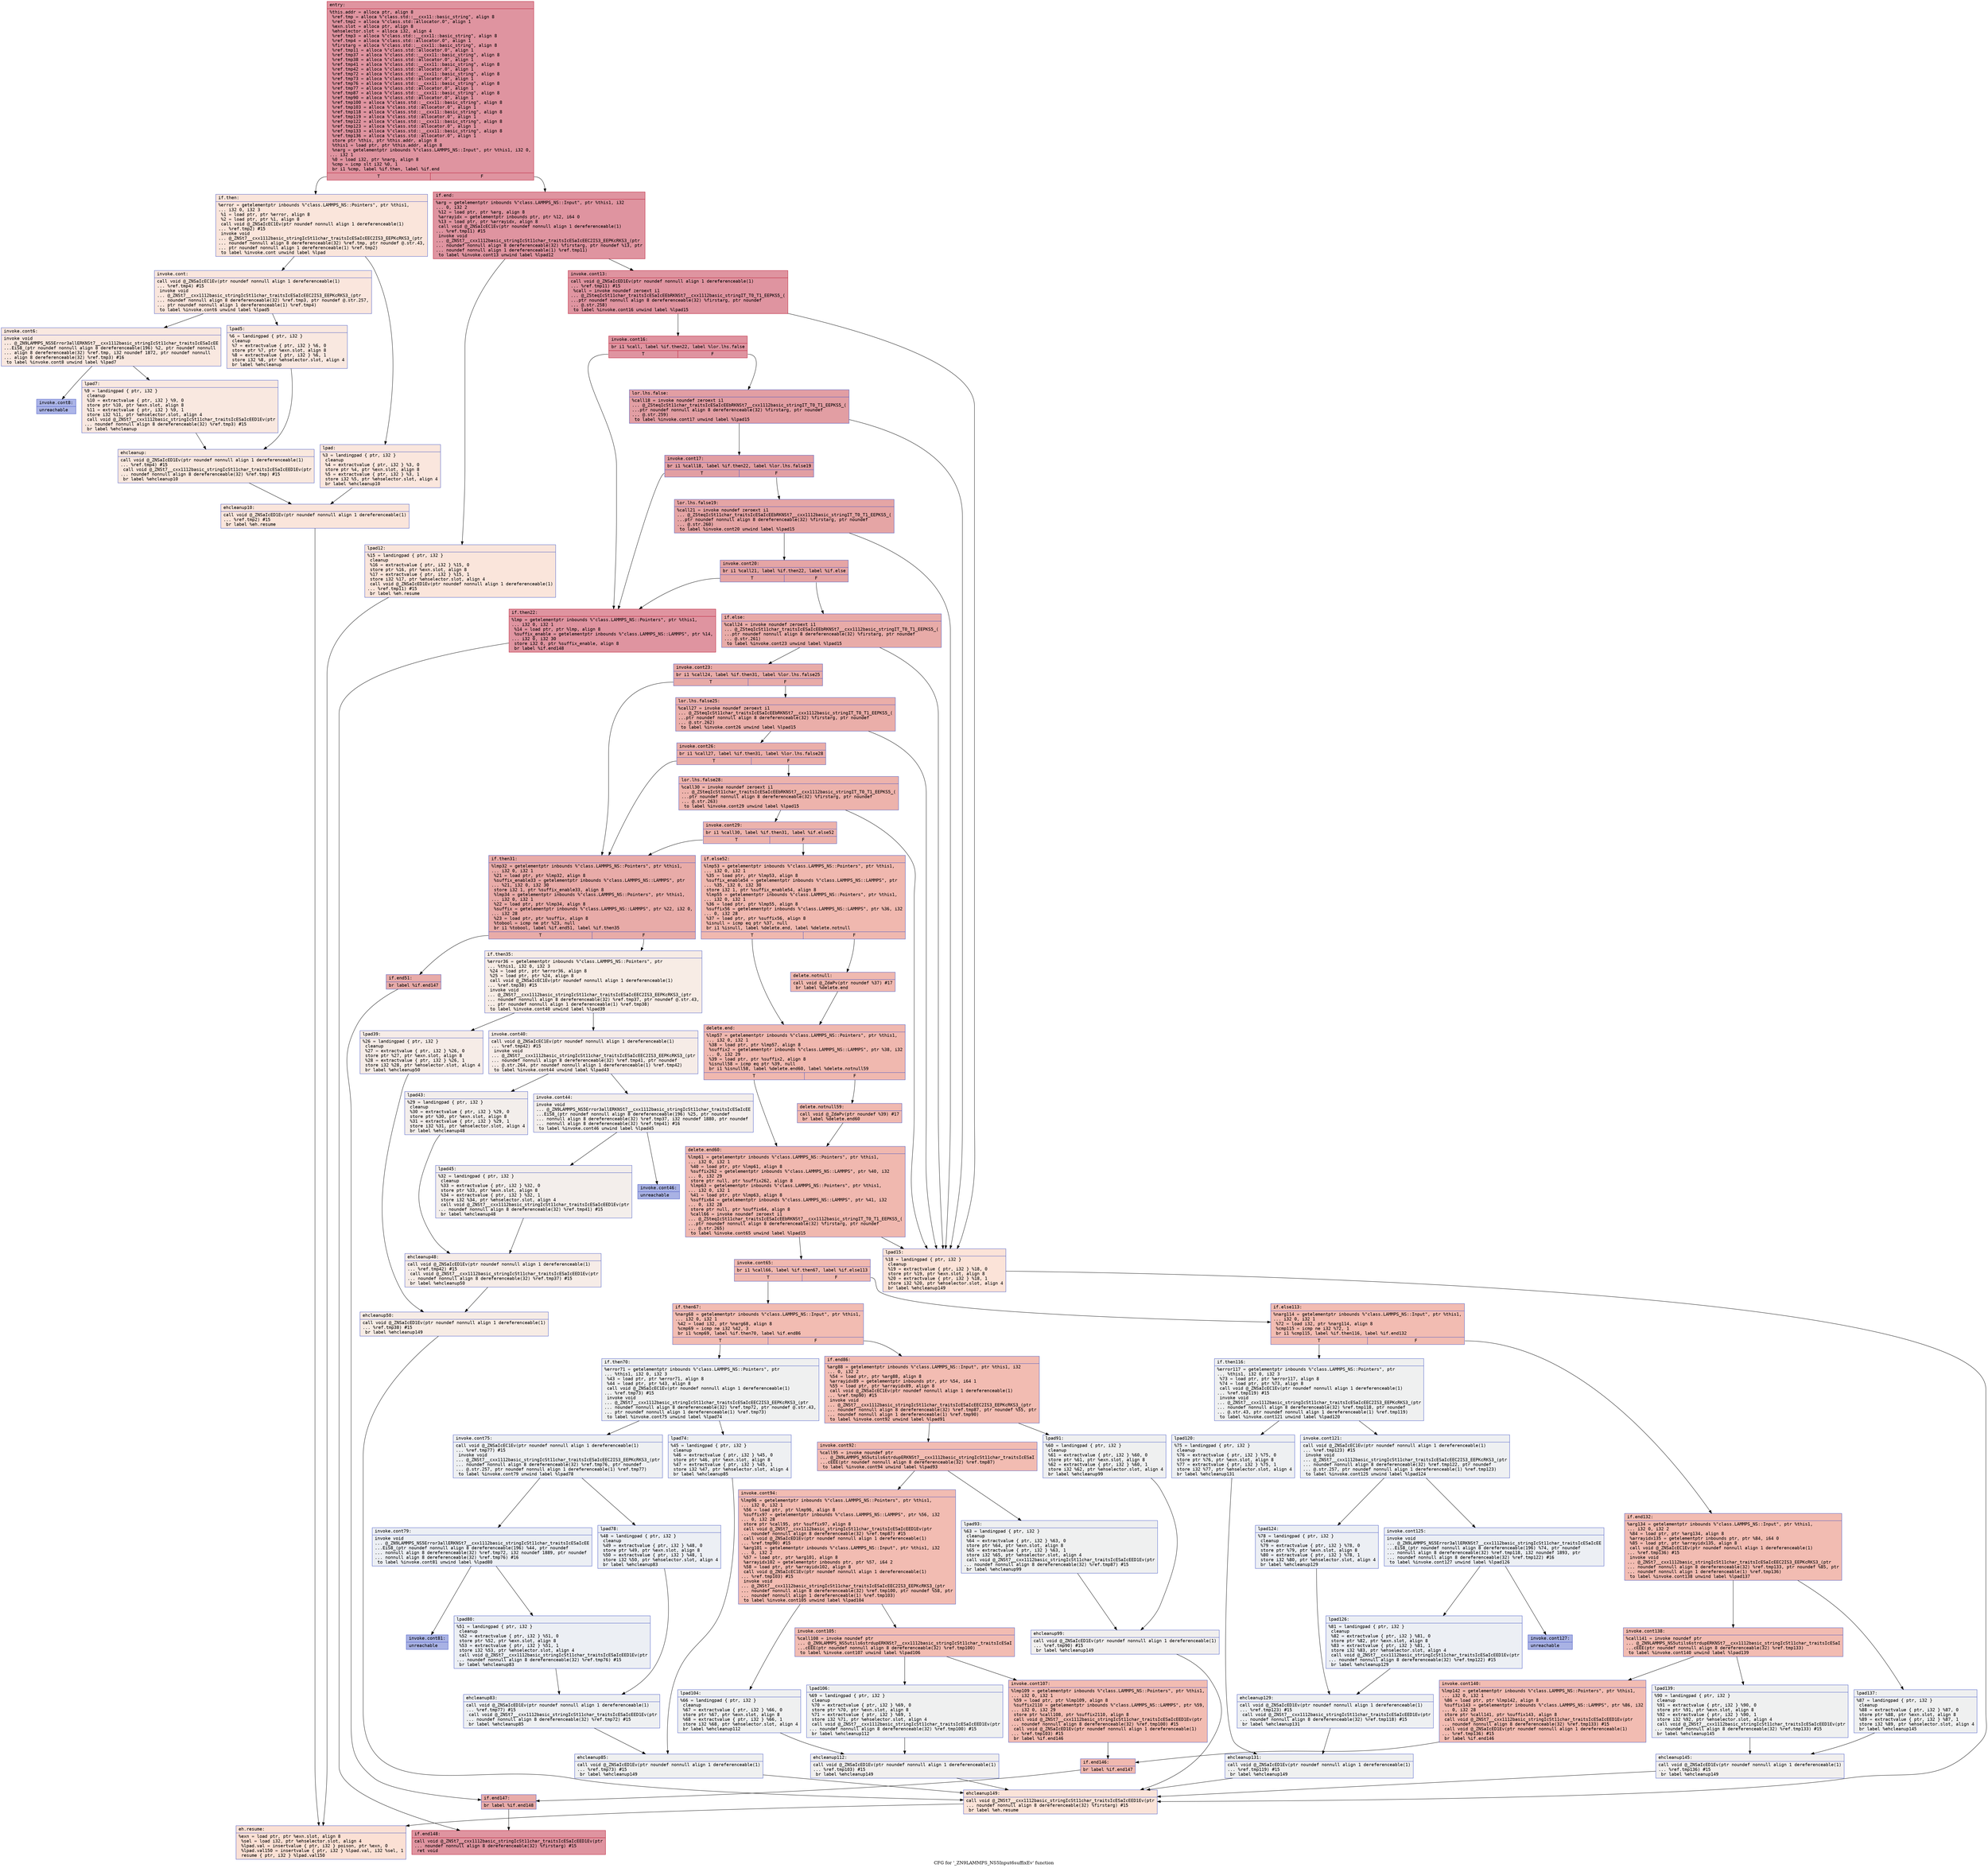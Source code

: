 digraph "CFG for '_ZN9LAMMPS_NS5Input6suffixEv' function" {
	label="CFG for '_ZN9LAMMPS_NS5Input6suffixEv' function";

	Node0x56287375d4f0 [shape=record,color="#b70d28ff", style=filled, fillcolor="#b70d2870" fontname="Courier",label="{entry:\l|  %this.addr = alloca ptr, align 8\l  %ref.tmp = alloca %\"class.std::__cxx11::basic_string\", align 8\l  %ref.tmp2 = alloca %\"class.std::allocator.0\", align 1\l  %exn.slot = alloca ptr, align 8\l  %ehselector.slot = alloca i32, align 4\l  %ref.tmp3 = alloca %\"class.std::__cxx11::basic_string\", align 8\l  %ref.tmp4 = alloca %\"class.std::allocator.0\", align 1\l  %firstarg = alloca %\"class.std::__cxx11::basic_string\", align 8\l  %ref.tmp11 = alloca %\"class.std::allocator.0\", align 1\l  %ref.tmp37 = alloca %\"class.std::__cxx11::basic_string\", align 8\l  %ref.tmp38 = alloca %\"class.std::allocator.0\", align 1\l  %ref.tmp41 = alloca %\"class.std::__cxx11::basic_string\", align 8\l  %ref.tmp42 = alloca %\"class.std::allocator.0\", align 1\l  %ref.tmp72 = alloca %\"class.std::__cxx11::basic_string\", align 8\l  %ref.tmp73 = alloca %\"class.std::allocator.0\", align 1\l  %ref.tmp76 = alloca %\"class.std::__cxx11::basic_string\", align 8\l  %ref.tmp77 = alloca %\"class.std::allocator.0\", align 1\l  %ref.tmp87 = alloca %\"class.std::__cxx11::basic_string\", align 8\l  %ref.tmp90 = alloca %\"class.std::allocator.0\", align 1\l  %ref.tmp100 = alloca %\"class.std::__cxx11::basic_string\", align 8\l  %ref.tmp103 = alloca %\"class.std::allocator.0\", align 1\l  %ref.tmp118 = alloca %\"class.std::__cxx11::basic_string\", align 8\l  %ref.tmp119 = alloca %\"class.std::allocator.0\", align 1\l  %ref.tmp122 = alloca %\"class.std::__cxx11::basic_string\", align 8\l  %ref.tmp123 = alloca %\"class.std::allocator.0\", align 1\l  %ref.tmp133 = alloca %\"class.std::__cxx11::basic_string\", align 8\l  %ref.tmp136 = alloca %\"class.std::allocator.0\", align 1\l  store ptr %this, ptr %this.addr, align 8\l  %this1 = load ptr, ptr %this.addr, align 8\l  %narg = getelementptr inbounds %\"class.LAMMPS_NS::Input\", ptr %this1, i32 0,\l... i32 1\l  %0 = load i32, ptr %narg, align 8\l  %cmp = icmp slt i32 %0, 1\l  br i1 %cmp, label %if.then, label %if.end\l|{<s0>T|<s1>F}}"];
	Node0x56287375d4f0:s0 -> Node0x562873761310[tooltip="entry -> if.then\nProbability 0.00%" ];
	Node0x56287375d4f0:s1 -> Node0x562873761380[tooltip="entry -> if.end\nProbability 100.00%" ];
	Node0x562873761310 [shape=record,color="#3d50c3ff", style=filled, fillcolor="#f4c5ad70" fontname="Courier",label="{if.then:\l|  %error = getelementptr inbounds %\"class.LAMMPS_NS::Pointers\", ptr %this1,\l... i32 0, i32 3\l  %1 = load ptr, ptr %error, align 8\l  %2 = load ptr, ptr %1, align 8\l  call void @_ZNSaIcEC1Ev(ptr noundef nonnull align 1 dereferenceable(1)\l... %ref.tmp2) #15\l  invoke void\l... @_ZNSt7__cxx1112basic_stringIcSt11char_traitsIcESaIcEEC2IS3_EEPKcRKS3_(ptr\l... noundef nonnull align 8 dereferenceable(32) %ref.tmp, ptr noundef @.str.43,\l... ptr noundef nonnull align 1 dereferenceable(1) %ref.tmp2)\l          to label %invoke.cont unwind label %lpad\l}"];
	Node0x562873761310 -> Node0x562873761800[tooltip="if.then -> invoke.cont\nProbability 50.00%" ];
	Node0x562873761310 -> Node0x562873761880[tooltip="if.then -> lpad\nProbability 50.00%" ];
	Node0x562873761800 [shape=record,color="#3d50c3ff", style=filled, fillcolor="#f3c7b170" fontname="Courier",label="{invoke.cont:\l|  call void @_ZNSaIcEC1Ev(ptr noundef nonnull align 1 dereferenceable(1)\l... %ref.tmp4) #15\l  invoke void\l... @_ZNSt7__cxx1112basic_stringIcSt11char_traitsIcESaIcEEC2IS3_EEPKcRKS3_(ptr\l... noundef nonnull align 8 dereferenceable(32) %ref.tmp3, ptr noundef @.str.257,\l... ptr noundef nonnull align 1 dereferenceable(1) %ref.tmp4)\l          to label %invoke.cont6 unwind label %lpad5\l}"];
	Node0x562873761800 -> Node0x562873761ba0[tooltip="invoke.cont -> invoke.cont6\nProbability 50.00%" ];
	Node0x562873761800 -> Node0x562873761bf0[tooltip="invoke.cont -> lpad5\nProbability 50.00%" ];
	Node0x562873761ba0 [shape=record,color="#3d50c3ff", style=filled, fillcolor="#f1ccb870" fontname="Courier",label="{invoke.cont6:\l|  invoke void\l... @_ZN9LAMMPS_NS5Error3allERKNSt7__cxx1112basic_stringIcSt11char_traitsIcESaIcEE\l...EiS8_(ptr noundef nonnull align 8 dereferenceable(196) %2, ptr noundef nonnull\l... align 8 dereferenceable(32) %ref.tmp, i32 noundef 1872, ptr noundef nonnull\l... align 8 dereferenceable(32) %ref.tmp3) #16\l          to label %invoke.cont8 unwind label %lpad7\l}"];
	Node0x562873761ba0 -> Node0x562873761b50[tooltip="invoke.cont6 -> invoke.cont8\nProbability 0.00%" ];
	Node0x562873761ba0 -> Node0x562873761eb0[tooltip="invoke.cont6 -> lpad7\nProbability 100.00%" ];
	Node0x562873761b50 [shape=record,color="#3d50c3ff", style=filled, fillcolor="#4358cb70" fontname="Courier",label="{invoke.cont8:\l|  unreachable\l}"];
	Node0x562873761880 [shape=record,color="#3d50c3ff", style=filled, fillcolor="#f3c7b170" fontname="Courier",label="{lpad:\l|  %3 = landingpad \{ ptr, i32 \}\l          cleanup\l  %4 = extractvalue \{ ptr, i32 \} %3, 0\l  store ptr %4, ptr %exn.slot, align 8\l  %5 = extractvalue \{ ptr, i32 \} %3, 1\l  store i32 %5, ptr %ehselector.slot, align 4\l  br label %ehcleanup10\l}"];
	Node0x562873761880 -> Node0x562873762470[tooltip="lpad -> ehcleanup10\nProbability 100.00%" ];
	Node0x562873761bf0 [shape=record,color="#3d50c3ff", style=filled, fillcolor="#f1ccb870" fontname="Courier",label="{lpad5:\l|  %6 = landingpad \{ ptr, i32 \}\l          cleanup\l  %7 = extractvalue \{ ptr, i32 \} %6, 0\l  store ptr %7, ptr %exn.slot, align 8\l  %8 = extractvalue \{ ptr, i32 \} %6, 1\l  store i32 %8, ptr %ehselector.slot, align 4\l  br label %ehcleanup\l}"];
	Node0x562873761bf0 -> Node0x5628737627c0[tooltip="lpad5 -> ehcleanup\nProbability 100.00%" ];
	Node0x562873761eb0 [shape=record,color="#3d50c3ff", style=filled, fillcolor="#f1ccb870" fontname="Courier",label="{lpad7:\l|  %9 = landingpad \{ ptr, i32 \}\l          cleanup\l  %10 = extractvalue \{ ptr, i32 \} %9, 0\l  store ptr %10, ptr %exn.slot, align 8\l  %11 = extractvalue \{ ptr, i32 \} %9, 1\l  store i32 %11, ptr %ehselector.slot, align 4\l  call void @_ZNSt7__cxx1112basic_stringIcSt11char_traitsIcESaIcEED1Ev(ptr\l... noundef nonnull align 8 dereferenceable(32) %ref.tmp3) #15\l  br label %ehcleanup\l}"];
	Node0x562873761eb0 -> Node0x5628737627c0[tooltip="lpad7 -> ehcleanup\nProbability 100.00%" ];
	Node0x5628737627c0 [shape=record,color="#3d50c3ff", style=filled, fillcolor="#f2cab570" fontname="Courier",label="{ehcleanup:\l|  call void @_ZNSaIcED1Ev(ptr noundef nonnull align 1 dereferenceable(1)\l... %ref.tmp4) #15\l  call void @_ZNSt7__cxx1112basic_stringIcSt11char_traitsIcESaIcEED1Ev(ptr\l... noundef nonnull align 8 dereferenceable(32) %ref.tmp) #15\l  br label %ehcleanup10\l}"];
	Node0x5628737627c0 -> Node0x562873762470[tooltip="ehcleanup -> ehcleanup10\nProbability 100.00%" ];
	Node0x562873762470 [shape=record,color="#3d50c3ff", style=filled, fillcolor="#f4c5ad70" fontname="Courier",label="{ehcleanup10:\l|  call void @_ZNSaIcED1Ev(ptr noundef nonnull align 1 dereferenceable(1)\l... %ref.tmp2) #15\l  br label %eh.resume\l}"];
	Node0x562873762470 -> Node0x562873763070[tooltip="ehcleanup10 -> eh.resume\nProbability 100.00%" ];
	Node0x562873761380 [shape=record,color="#b70d28ff", style=filled, fillcolor="#b70d2870" fontname="Courier",label="{if.end:\l|  %arg = getelementptr inbounds %\"class.LAMMPS_NS::Input\", ptr %this1, i32\l... 0, i32 2\l  %12 = load ptr, ptr %arg, align 8\l  %arrayidx = getelementptr inbounds ptr, ptr %12, i64 0\l  %13 = load ptr, ptr %arrayidx, align 8\l  call void @_ZNSaIcEC1Ev(ptr noundef nonnull align 1 dereferenceable(1)\l... %ref.tmp11) #15\l  invoke void\l... @_ZNSt7__cxx1112basic_stringIcSt11char_traitsIcESaIcEEC2IS3_EEPKcRKS3_(ptr\l... noundef nonnull align 8 dereferenceable(32) %firstarg, ptr noundef %13, ptr\l... noundef nonnull align 1 dereferenceable(1) %ref.tmp11)\l          to label %invoke.cont13 unwind label %lpad12\l}"];
	Node0x562873761380 -> Node0x562873763540[tooltip="if.end -> invoke.cont13\nProbability 100.00%" ];
	Node0x562873761380 -> Node0x5628737635c0[tooltip="if.end -> lpad12\nProbability 0.00%" ];
	Node0x562873763540 [shape=record,color="#b70d28ff", style=filled, fillcolor="#b70d2870" fontname="Courier",label="{invoke.cont13:\l|  call void @_ZNSaIcED1Ev(ptr noundef nonnull align 1 dereferenceable(1)\l... %ref.tmp11) #15\l  %call = invoke noundef zeroext i1\l... @_ZSteqIcSt11char_traitsIcESaIcEEbRKNSt7__cxx1112basic_stringIT_T0_T1_EEPKS5_(\l...ptr noundef nonnull align 8 dereferenceable(32) %firstarg, ptr noundef\l... @.str.258)\l          to label %invoke.cont16 unwind label %lpad15\l}"];
	Node0x562873763540 -> Node0x562873763890[tooltip="invoke.cont13 -> invoke.cont16\nProbability 100.00%" ];
	Node0x562873763540 -> Node0x562873760b70[tooltip="invoke.cont13 -> lpad15\nProbability 0.00%" ];
	Node0x562873763890 [shape=record,color="#b70d28ff", style=filled, fillcolor="#b70d2870" fontname="Courier",label="{invoke.cont16:\l|  br i1 %call, label %if.then22, label %lor.lhs.false\l|{<s0>T|<s1>F}}"];
	Node0x562873763890:s0 -> Node0x562873760e10[tooltip="invoke.cont16 -> if.then22\nProbability 50.00%" ];
	Node0x562873763890:s1 -> Node0x562873763f00[tooltip="invoke.cont16 -> lor.lhs.false\nProbability 50.00%" ];
	Node0x562873763f00 [shape=record,color="#3d50c3ff", style=filled, fillcolor="#be242e70" fontname="Courier",label="{lor.lhs.false:\l|  %call18 = invoke noundef zeroext i1\l... @_ZSteqIcSt11char_traitsIcESaIcEEbRKNSt7__cxx1112basic_stringIT_T0_T1_EEPKS5_(\l...ptr noundef nonnull align 8 dereferenceable(32) %firstarg, ptr noundef\l... @.str.259)\l          to label %invoke.cont17 unwind label %lpad15\l}"];
	Node0x562873763f00 -> Node0x562873764030[tooltip="lor.lhs.false -> invoke.cont17\nProbability 100.00%" ];
	Node0x562873763f00 -> Node0x562873760b70[tooltip="lor.lhs.false -> lpad15\nProbability 0.00%" ];
	Node0x562873764030 [shape=record,color="#3d50c3ff", style=filled, fillcolor="#be242e70" fontname="Courier",label="{invoke.cont17:\l|  br i1 %call18, label %if.then22, label %lor.lhs.false19\l|{<s0>T|<s1>F}}"];
	Node0x562873764030:s0 -> Node0x562873760e10[tooltip="invoke.cont17 -> if.then22\nProbability 50.00%" ];
	Node0x562873764030:s1 -> Node0x562873764280[tooltip="invoke.cont17 -> lor.lhs.false19\nProbability 50.00%" ];
	Node0x562873764280 [shape=record,color="#3d50c3ff", style=filled, fillcolor="#c5333470" fontname="Courier",label="{lor.lhs.false19:\l|  %call21 = invoke noundef zeroext i1\l... @_ZSteqIcSt11char_traitsIcESaIcEEbRKNSt7__cxx1112basic_stringIT_T0_T1_EEPKS5_(\l...ptr noundef nonnull align 8 dereferenceable(32) %firstarg, ptr noundef\l... @.str.260)\l          to label %invoke.cont20 unwind label %lpad15\l}"];
	Node0x562873764280 -> Node0x5628737643e0[tooltip="lor.lhs.false19 -> invoke.cont20\nProbability 100.00%" ];
	Node0x562873764280 -> Node0x562873760b70[tooltip="lor.lhs.false19 -> lpad15\nProbability 0.00%" ];
	Node0x5628737643e0 [shape=record,color="#3d50c3ff", style=filled, fillcolor="#c5333470" fontname="Courier",label="{invoke.cont20:\l|  br i1 %call21, label %if.then22, label %if.else\l|{<s0>T|<s1>F}}"];
	Node0x5628737643e0:s0 -> Node0x562873760e10[tooltip="invoke.cont20 -> if.then22\nProbability 50.00%" ];
	Node0x5628737643e0:s1 -> Node0x5628737645a0[tooltip="invoke.cont20 -> if.else\nProbability 50.00%" ];
	Node0x562873760e10 [shape=record,color="#b70d28ff", style=filled, fillcolor="#b70d2870" fontname="Courier",label="{if.then22:\l|  %lmp = getelementptr inbounds %\"class.LAMMPS_NS::Pointers\", ptr %this1,\l... i32 0, i32 1\l  %14 = load ptr, ptr %lmp, align 8\l  %suffix_enable = getelementptr inbounds %\"class.LAMMPS_NS::LAMMPS\", ptr %14,\l... i32 0, i32 30\l  store i32 0, ptr %suffix_enable, align 8\l  br label %if.end148\l}"];
	Node0x562873760e10 -> Node0x562873764990[tooltip="if.then22 -> if.end148\nProbability 100.00%" ];
	Node0x5628737635c0 [shape=record,color="#3d50c3ff", style=filled, fillcolor="#f4c5ad70" fontname="Courier",label="{lpad12:\l|  %15 = landingpad \{ ptr, i32 \}\l          cleanup\l  %16 = extractvalue \{ ptr, i32 \} %15, 0\l  store ptr %16, ptr %exn.slot, align 8\l  %17 = extractvalue \{ ptr, i32 \} %15, 1\l  store i32 %17, ptr %ehselector.slot, align 4\l  call void @_ZNSaIcED1Ev(ptr noundef nonnull align 1 dereferenceable(1)\l... %ref.tmp11) #15\l  br label %eh.resume\l}"];
	Node0x5628737635c0 -> Node0x562873763070[tooltip="lpad12 -> eh.resume\nProbability 100.00%" ];
	Node0x562873760b70 [shape=record,color="#3d50c3ff", style=filled, fillcolor="#f6bfa670" fontname="Courier",label="{lpad15:\l|  %18 = landingpad \{ ptr, i32 \}\l          cleanup\l  %19 = extractvalue \{ ptr, i32 \} %18, 0\l  store ptr %19, ptr %exn.slot, align 8\l  %20 = extractvalue \{ ptr, i32 \} %18, 1\l  store i32 %20, ptr %ehselector.slot, align 4\l  br label %ehcleanup149\l}"];
	Node0x562873760b70 -> Node0x562873765130[tooltip="lpad15 -> ehcleanup149\nProbability 100.00%" ];
	Node0x5628737645a0 [shape=record,color="#3d50c3ff", style=filled, fillcolor="#cc403a70" fontname="Courier",label="{if.else:\l|  %call24 = invoke noundef zeroext i1\l... @_ZSteqIcSt11char_traitsIcESaIcEEbRKNSt7__cxx1112basic_stringIT_T0_T1_EEPKS5_(\l...ptr noundef nonnull align 8 dereferenceable(32) %firstarg, ptr noundef\l... @.str.261)\l          to label %invoke.cont23 unwind label %lpad15\l}"];
	Node0x5628737645a0 -> Node0x5628737651f0[tooltip="if.else -> invoke.cont23\nProbability 100.00%" ];
	Node0x5628737645a0 -> Node0x562873760b70[tooltip="if.else -> lpad15\nProbability 0.00%" ];
	Node0x5628737651f0 [shape=record,color="#3d50c3ff", style=filled, fillcolor="#cc403a70" fontname="Courier",label="{invoke.cont23:\l|  br i1 %call24, label %if.then31, label %lor.lhs.false25\l|{<s0>T|<s1>F}}"];
	Node0x5628737651f0:s0 -> Node0x562873765460[tooltip="invoke.cont23 -> if.then31\nProbability 50.00%" ];
	Node0x5628737651f0:s1 -> Node0x5628737654e0[tooltip="invoke.cont23 -> lor.lhs.false25\nProbability 50.00%" ];
	Node0x5628737654e0 [shape=record,color="#3d50c3ff", style=filled, fillcolor="#d0473d70" fontname="Courier",label="{lor.lhs.false25:\l|  %call27 = invoke noundef zeroext i1\l... @_ZSteqIcSt11char_traitsIcESaIcEEbRKNSt7__cxx1112basic_stringIT_T0_T1_EEPKS5_(\l...ptr noundef nonnull align 8 dereferenceable(32) %firstarg, ptr noundef\l... @.str.262)\l          to label %invoke.cont26 unwind label %lpad15\l}"];
	Node0x5628737654e0 -> Node0x562873765640[tooltip="lor.lhs.false25 -> invoke.cont26\nProbability 100.00%" ];
	Node0x5628737654e0 -> Node0x562873760b70[tooltip="lor.lhs.false25 -> lpad15\nProbability 0.00%" ];
	Node0x562873765640 [shape=record,color="#3d50c3ff", style=filled, fillcolor="#d0473d70" fontname="Courier",label="{invoke.cont26:\l|  br i1 %call27, label %if.then31, label %lor.lhs.false28\l|{<s0>T|<s1>F}}"];
	Node0x562873765640:s0 -> Node0x562873765460[tooltip="invoke.cont26 -> if.then31\nProbability 50.00%" ];
	Node0x562873765640:s1 -> Node0x562873765860[tooltip="invoke.cont26 -> lor.lhs.false28\nProbability 50.00%" ];
	Node0x562873765860 [shape=record,color="#3d50c3ff", style=filled, fillcolor="#d6524470" fontname="Courier",label="{lor.lhs.false28:\l|  %call30 = invoke noundef zeroext i1\l... @_ZSteqIcSt11char_traitsIcESaIcEEbRKNSt7__cxx1112basic_stringIT_T0_T1_EEPKS5_(\l...ptr noundef nonnull align 8 dereferenceable(32) %firstarg, ptr noundef\l... @.str.263)\l          to label %invoke.cont29 unwind label %lpad15\l}"];
	Node0x562873765860 -> Node0x5628737659c0[tooltip="lor.lhs.false28 -> invoke.cont29\nProbability 100.00%" ];
	Node0x562873765860 -> Node0x562873760b70[tooltip="lor.lhs.false28 -> lpad15\nProbability 0.00%" ];
	Node0x5628737659c0 [shape=record,color="#3d50c3ff", style=filled, fillcolor="#d6524470" fontname="Courier",label="{invoke.cont29:\l|  br i1 %call30, label %if.then31, label %if.else52\l|{<s0>T|<s1>F}}"];
	Node0x5628737659c0:s0 -> Node0x562873765460[tooltip="invoke.cont29 -> if.then31\nProbability 50.00%" ];
	Node0x5628737659c0:s1 -> Node0x562873765b80[tooltip="invoke.cont29 -> if.else52\nProbability 50.00%" ];
	Node0x562873765460 [shape=record,color="#3d50c3ff", style=filled, fillcolor="#cc403a70" fontname="Courier",label="{if.then31:\l|  %lmp32 = getelementptr inbounds %\"class.LAMMPS_NS::Pointers\", ptr %this1,\l... i32 0, i32 1\l  %21 = load ptr, ptr %lmp32, align 8\l  %suffix_enable33 = getelementptr inbounds %\"class.LAMMPS_NS::LAMMPS\", ptr\l... %21, i32 0, i32 30\l  store i32 1, ptr %suffix_enable33, align 8\l  %lmp34 = getelementptr inbounds %\"class.LAMMPS_NS::Pointers\", ptr %this1,\l... i32 0, i32 1\l  %22 = load ptr, ptr %lmp34, align 8\l  %suffix = getelementptr inbounds %\"class.LAMMPS_NS::LAMMPS\", ptr %22, i32 0,\l... i32 28\l  %23 = load ptr, ptr %suffix, align 8\l  %tobool = icmp ne ptr %23, null\l  br i1 %tobool, label %if.end51, label %if.then35\l|{<s0>T|<s1>F}}"];
	Node0x562873765460:s0 -> Node0x562873766320[tooltip="if.then31 -> if.end51\nProbability 100.00%" ];
	Node0x562873765460:s1 -> Node0x562873766370[tooltip="if.then31 -> if.then35\nProbability 0.00%" ];
	Node0x562873766370 [shape=record,color="#3d50c3ff", style=filled, fillcolor="#ecd3c570" fontname="Courier",label="{if.then35:\l|  %error36 = getelementptr inbounds %\"class.LAMMPS_NS::Pointers\", ptr\l... %this1, i32 0, i32 3\l  %24 = load ptr, ptr %error36, align 8\l  %25 = load ptr, ptr %24, align 8\l  call void @_ZNSaIcEC1Ev(ptr noundef nonnull align 1 dereferenceable(1)\l... %ref.tmp38) #15\l  invoke void\l... @_ZNSt7__cxx1112basic_stringIcSt11char_traitsIcESaIcEEC2IS3_EEPKcRKS3_(ptr\l... noundef nonnull align 8 dereferenceable(32) %ref.tmp37, ptr noundef @.str.43,\l... ptr noundef nonnull align 1 dereferenceable(1) %ref.tmp38)\l          to label %invoke.cont40 unwind label %lpad39\l}"];
	Node0x562873766370 -> Node0x562873766800[tooltip="if.then35 -> invoke.cont40\nProbability 50.00%" ];
	Node0x562873766370 -> Node0x562873766880[tooltip="if.then35 -> lpad39\nProbability 50.00%" ];
	Node0x562873766800 [shape=record,color="#3d50c3ff", style=filled, fillcolor="#ead5c970" fontname="Courier",label="{invoke.cont40:\l|  call void @_ZNSaIcEC1Ev(ptr noundef nonnull align 1 dereferenceable(1)\l... %ref.tmp42) #15\l  invoke void\l... @_ZNSt7__cxx1112basic_stringIcSt11char_traitsIcESaIcEEC2IS3_EEPKcRKS3_(ptr\l... noundef nonnull align 8 dereferenceable(32) %ref.tmp41, ptr noundef\l... @.str.264, ptr noundef nonnull align 1 dereferenceable(1) %ref.tmp42)\l          to label %invoke.cont44 unwind label %lpad43\l}"];
	Node0x562873766800 -> Node0x562873766ba0[tooltip="invoke.cont40 -> invoke.cont44\nProbability 50.00%" ];
	Node0x562873766800 -> Node0x562873766bf0[tooltip="invoke.cont40 -> lpad43\nProbability 50.00%" ];
	Node0x562873766ba0 [shape=record,color="#3d50c3ff", style=filled, fillcolor="#e5d8d170" fontname="Courier",label="{invoke.cont44:\l|  invoke void\l... @_ZN9LAMMPS_NS5Error3allERKNSt7__cxx1112basic_stringIcSt11char_traitsIcESaIcEE\l...EiS8_(ptr noundef nonnull align 8 dereferenceable(196) %25, ptr noundef\l... nonnull align 8 dereferenceable(32) %ref.tmp37, i32 noundef 1880, ptr noundef\l... nonnull align 8 dereferenceable(32) %ref.tmp41) #16\l          to label %invoke.cont46 unwind label %lpad45\l}"];
	Node0x562873766ba0 -> Node0x562873766b50[tooltip="invoke.cont44 -> invoke.cont46\nProbability 0.00%" ];
	Node0x562873766ba0 -> Node0x562873766f10[tooltip="invoke.cont44 -> lpad45\nProbability 100.00%" ];
	Node0x562873766b50 [shape=record,color="#3d50c3ff", style=filled, fillcolor="#3d50c370" fontname="Courier",label="{invoke.cont46:\l|  unreachable\l}"];
	Node0x562873766880 [shape=record,color="#3d50c3ff", style=filled, fillcolor="#ead5c970" fontname="Courier",label="{lpad39:\l|  %26 = landingpad \{ ptr, i32 \}\l          cleanup\l  %27 = extractvalue \{ ptr, i32 \} %26, 0\l  store ptr %27, ptr %exn.slot, align 8\l  %28 = extractvalue \{ ptr, i32 \} %26, 1\l  store i32 %28, ptr %ehselector.slot, align 4\l  br label %ehcleanup50\l}"];
	Node0x562873766880 -> Node0x5628737674d0[tooltip="lpad39 -> ehcleanup50\nProbability 100.00%" ];
	Node0x562873766bf0 [shape=record,color="#3d50c3ff", style=filled, fillcolor="#e5d8d170" fontname="Courier",label="{lpad43:\l|  %29 = landingpad \{ ptr, i32 \}\l          cleanup\l  %30 = extractvalue \{ ptr, i32 \} %29, 0\l  store ptr %30, ptr %exn.slot, align 8\l  %31 = extractvalue \{ ptr, i32 \} %29, 1\l  store i32 %31, ptr %ehselector.slot, align 4\l  br label %ehcleanup48\l}"];
	Node0x562873766bf0 -> Node0x562873767820[tooltip="lpad43 -> ehcleanup48\nProbability 100.00%" ];
	Node0x562873766f10 [shape=record,color="#3d50c3ff", style=filled, fillcolor="#e5d8d170" fontname="Courier",label="{lpad45:\l|  %32 = landingpad \{ ptr, i32 \}\l          cleanup\l  %33 = extractvalue \{ ptr, i32 \} %32, 0\l  store ptr %33, ptr %exn.slot, align 8\l  %34 = extractvalue \{ ptr, i32 \} %32, 1\l  store i32 %34, ptr %ehselector.slot, align 4\l  call void @_ZNSt7__cxx1112basic_stringIcSt11char_traitsIcESaIcEED1Ev(ptr\l... noundef nonnull align 8 dereferenceable(32) %ref.tmp41) #15\l  br label %ehcleanup48\l}"];
	Node0x562873766f10 -> Node0x562873767820[tooltip="lpad45 -> ehcleanup48\nProbability 100.00%" ];
	Node0x562873767820 [shape=record,color="#3d50c3ff", style=filled, fillcolor="#ead5c970" fontname="Courier",label="{ehcleanup48:\l|  call void @_ZNSaIcED1Ev(ptr noundef nonnull align 1 dereferenceable(1)\l... %ref.tmp42) #15\l  call void @_ZNSt7__cxx1112basic_stringIcSt11char_traitsIcESaIcEED1Ev(ptr\l... noundef nonnull align 8 dereferenceable(32) %ref.tmp37) #15\l  br label %ehcleanup50\l}"];
	Node0x562873767820 -> Node0x5628737674d0[tooltip="ehcleanup48 -> ehcleanup50\nProbability 100.00%" ];
	Node0x5628737674d0 [shape=record,color="#3d50c3ff", style=filled, fillcolor="#ecd3c570" fontname="Courier",label="{ehcleanup50:\l|  call void @_ZNSaIcED1Ev(ptr noundef nonnull align 1 dereferenceable(1)\l... %ref.tmp38) #15\l  br label %ehcleanup149\l}"];
	Node0x5628737674d0 -> Node0x562873765130[tooltip="ehcleanup50 -> ehcleanup149\nProbability 100.00%" ];
	Node0x562873766320 [shape=record,color="#3d50c3ff", style=filled, fillcolor="#cc403a70" fontname="Courier",label="{if.end51:\l|  br label %if.end147\l}"];
	Node0x562873766320 -> Node0x562873768140[tooltip="if.end51 -> if.end147\nProbability 100.00%" ];
	Node0x562873765b80 [shape=record,color="#3d50c3ff", style=filled, fillcolor="#dc5d4a70" fontname="Courier",label="{if.else52:\l|  %lmp53 = getelementptr inbounds %\"class.LAMMPS_NS::Pointers\", ptr %this1,\l... i32 0, i32 1\l  %35 = load ptr, ptr %lmp53, align 8\l  %suffix_enable54 = getelementptr inbounds %\"class.LAMMPS_NS::LAMMPS\", ptr\l... %35, i32 0, i32 30\l  store i32 1, ptr %suffix_enable54, align 8\l  %lmp55 = getelementptr inbounds %\"class.LAMMPS_NS::Pointers\", ptr %this1,\l... i32 0, i32 1\l  %36 = load ptr, ptr %lmp55, align 8\l  %suffix56 = getelementptr inbounds %\"class.LAMMPS_NS::LAMMPS\", ptr %36, i32\l... 0, i32 28\l  %37 = load ptr, ptr %suffix56, align 8\l  %isnull = icmp eq ptr %37, null\l  br i1 %isnull, label %delete.end, label %delete.notnull\l|{<s0>T|<s1>F}}"];
	Node0x562873765b80:s0 -> Node0x562873768850[tooltip="if.else52 -> delete.end\nProbability 37.50%" ];
	Node0x562873765b80:s1 -> Node0x5628737688d0[tooltip="if.else52 -> delete.notnull\nProbability 62.50%" ];
	Node0x5628737688d0 [shape=record,color="#3d50c3ff", style=filled, fillcolor="#de614d70" fontname="Courier",label="{delete.notnull:\l|  call void @_ZdaPv(ptr noundef %37) #17\l  br label %delete.end\l}"];
	Node0x5628737688d0 -> Node0x562873768850[tooltip="delete.notnull -> delete.end\nProbability 100.00%" ];
	Node0x562873768850 [shape=record,color="#3d50c3ff", style=filled, fillcolor="#dc5d4a70" fontname="Courier",label="{delete.end:\l|  %lmp57 = getelementptr inbounds %\"class.LAMMPS_NS::Pointers\", ptr %this1,\l... i32 0, i32 1\l  %38 = load ptr, ptr %lmp57, align 8\l  %suffix2 = getelementptr inbounds %\"class.LAMMPS_NS::LAMMPS\", ptr %38, i32\l... 0, i32 29\l  %39 = load ptr, ptr %suffix2, align 8\l  %isnull58 = icmp eq ptr %39, null\l  br i1 %isnull58, label %delete.end60, label %delete.notnull59\l|{<s0>T|<s1>F}}"];
	Node0x562873768850:s0 -> Node0x562873763e90[tooltip="delete.end -> delete.end60\nProbability 37.50%" ];
	Node0x562873768850:s1 -> Node0x5628737695d0[tooltip="delete.end -> delete.notnull59\nProbability 62.50%" ];
	Node0x5628737695d0 [shape=record,color="#3d50c3ff", style=filled, fillcolor="#de614d70" fontname="Courier",label="{delete.notnull59:\l|  call void @_ZdaPv(ptr noundef %39) #17\l  br label %delete.end60\l}"];
	Node0x5628737695d0 -> Node0x562873763e90[tooltip="delete.notnull59 -> delete.end60\nProbability 100.00%" ];
	Node0x562873763e90 [shape=record,color="#3d50c3ff", style=filled, fillcolor="#dc5d4a70" fontname="Courier",label="{delete.end60:\l|  %lmp61 = getelementptr inbounds %\"class.LAMMPS_NS::Pointers\", ptr %this1,\l... i32 0, i32 1\l  %40 = load ptr, ptr %lmp61, align 8\l  %suffix262 = getelementptr inbounds %\"class.LAMMPS_NS::LAMMPS\", ptr %40, i32\l... 0, i32 29\l  store ptr null, ptr %suffix262, align 8\l  %lmp63 = getelementptr inbounds %\"class.LAMMPS_NS::Pointers\", ptr %this1,\l... i32 0, i32 1\l  %41 = load ptr, ptr %lmp63, align 8\l  %suffix64 = getelementptr inbounds %\"class.LAMMPS_NS::LAMMPS\", ptr %41, i32\l... 0, i32 28\l  store ptr null, ptr %suffix64, align 8\l  %call66 = invoke noundef zeroext i1\l... @_ZSteqIcSt11char_traitsIcESaIcEEbRKNSt7__cxx1112basic_stringIT_T0_T1_EEPKS5_(\l...ptr noundef nonnull align 8 dereferenceable(32) %firstarg, ptr noundef\l... @.str.265)\l          to label %invoke.cont65 unwind label %lpad15\l}"];
	Node0x562873763e90 -> Node0x562873769e10[tooltip="delete.end60 -> invoke.cont65\nProbability 100.00%" ];
	Node0x562873763e90 -> Node0x562873760b70[tooltip="delete.end60 -> lpad15\nProbability 0.00%" ];
	Node0x562873769e10 [shape=record,color="#3d50c3ff", style=filled, fillcolor="#dc5d4a70" fontname="Courier",label="{invoke.cont65:\l|  br i1 %call66, label %if.then67, label %if.else113\l|{<s0>T|<s1>F}}"];
	Node0x562873769e10:s0 -> Node0x56287376a020[tooltip="invoke.cont65 -> if.then67\nProbability 50.00%" ];
	Node0x562873769e10:s1 -> Node0x56287376a0a0[tooltip="invoke.cont65 -> if.else113\nProbability 50.00%" ];
	Node0x56287376a020 [shape=record,color="#3d50c3ff", style=filled, fillcolor="#e1675170" fontname="Courier",label="{if.then67:\l|  %narg68 = getelementptr inbounds %\"class.LAMMPS_NS::Input\", ptr %this1,\l... i32 0, i32 1\l  %42 = load i32, ptr %narg68, align 8\l  %cmp69 = icmp ne i32 %42, 3\l  br i1 %cmp69, label %if.then70, label %if.end86\l|{<s0>T|<s1>F}}"];
	Node0x56287376a020:s0 -> Node0x56287376a3c0[tooltip="if.then67 -> if.then70\nProbability 0.00%" ];
	Node0x56287376a020:s1 -> Node0x56287376a440[tooltip="if.then67 -> if.end86\nProbability 100.00%" ];
	Node0x56287376a3c0 [shape=record,color="#3d50c3ff", style=filled, fillcolor="#dbdcde70" fontname="Courier",label="{if.then70:\l|  %error71 = getelementptr inbounds %\"class.LAMMPS_NS::Pointers\", ptr\l... %this1, i32 0, i32 3\l  %43 = load ptr, ptr %error71, align 8\l  %44 = load ptr, ptr %43, align 8\l  call void @_ZNSaIcEC1Ev(ptr noundef nonnull align 1 dereferenceable(1)\l... %ref.tmp73) #15\l  invoke void\l... @_ZNSt7__cxx1112basic_stringIcSt11char_traitsIcESaIcEEC2IS3_EEPKcRKS3_(ptr\l... noundef nonnull align 8 dereferenceable(32) %ref.tmp72, ptr noundef @.str.43,\l... ptr noundef nonnull align 1 dereferenceable(1) %ref.tmp73)\l          to label %invoke.cont75 unwind label %lpad74\l}"];
	Node0x56287376a3c0 -> Node0x56287376a8d0[tooltip="if.then70 -> invoke.cont75\nProbability 50.00%" ];
	Node0x56287376a3c0 -> Node0x56287376a950[tooltip="if.then70 -> lpad74\nProbability 50.00%" ];
	Node0x56287376a8d0 [shape=record,color="#3d50c3ff", style=filled, fillcolor="#d9dce170" fontname="Courier",label="{invoke.cont75:\l|  call void @_ZNSaIcEC1Ev(ptr noundef nonnull align 1 dereferenceable(1)\l... %ref.tmp77) #15\l  invoke void\l... @_ZNSt7__cxx1112basic_stringIcSt11char_traitsIcESaIcEEC2IS3_EEPKcRKS3_(ptr\l... noundef nonnull align 8 dereferenceable(32) %ref.tmp76, ptr noundef\l... @.str.257, ptr noundef nonnull align 1 dereferenceable(1) %ref.tmp77)\l          to label %invoke.cont79 unwind label %lpad78\l}"];
	Node0x56287376a8d0 -> Node0x56287376ac70[tooltip="invoke.cont75 -> invoke.cont79\nProbability 50.00%" ];
	Node0x56287376a8d0 -> Node0x56287376acc0[tooltip="invoke.cont75 -> lpad78\nProbability 50.00%" ];
	Node0x56287376ac70 [shape=record,color="#3d50c3ff", style=filled, fillcolor="#d4dbe670" fontname="Courier",label="{invoke.cont79:\l|  invoke void\l... @_ZN9LAMMPS_NS5Error3allERKNSt7__cxx1112basic_stringIcSt11char_traitsIcESaIcEE\l...EiS8_(ptr noundef nonnull align 8 dereferenceable(196) %44, ptr noundef\l... nonnull align 8 dereferenceable(32) %ref.tmp72, i32 noundef 1889, ptr noundef\l... nonnull align 8 dereferenceable(32) %ref.tmp76) #16\l          to label %invoke.cont81 unwind label %lpad80\l}"];
	Node0x56287376ac70 -> Node0x56287376ac20[tooltip="invoke.cont79 -> invoke.cont81\nProbability 0.00%" ];
	Node0x56287376ac70 -> Node0x56287376afe0[tooltip="invoke.cont79 -> lpad80\nProbability 100.00%" ];
	Node0x56287376ac20 [shape=record,color="#3d50c3ff", style=filled, fillcolor="#3d50c370" fontname="Courier",label="{invoke.cont81:\l|  unreachable\l}"];
	Node0x56287376a950 [shape=record,color="#3d50c3ff", style=filled, fillcolor="#d9dce170" fontname="Courier",label="{lpad74:\l|  %45 = landingpad \{ ptr, i32 \}\l          cleanup\l  %46 = extractvalue \{ ptr, i32 \} %45, 0\l  store ptr %46, ptr %exn.slot, align 8\l  %47 = extractvalue \{ ptr, i32 \} %45, 1\l  store i32 %47, ptr %ehselector.slot, align 4\l  br label %ehcleanup85\l}"];
	Node0x56287376a950 -> Node0x56287376bdb0[tooltip="lpad74 -> ehcleanup85\nProbability 100.00%" ];
	Node0x56287376acc0 [shape=record,color="#3d50c3ff", style=filled, fillcolor="#d4dbe670" fontname="Courier",label="{lpad78:\l|  %48 = landingpad \{ ptr, i32 \}\l          cleanup\l  %49 = extractvalue \{ ptr, i32 \} %48, 0\l  store ptr %49, ptr %exn.slot, align 8\l  %50 = extractvalue \{ ptr, i32 \} %48, 1\l  store i32 %50, ptr %ehselector.slot, align 4\l  br label %ehcleanup83\l}"];
	Node0x56287376acc0 -> Node0x56287376c100[tooltip="lpad78 -> ehcleanup83\nProbability 100.00%" ];
	Node0x56287376afe0 [shape=record,color="#3d50c3ff", style=filled, fillcolor="#d4dbe670" fontname="Courier",label="{lpad80:\l|  %51 = landingpad \{ ptr, i32 \}\l          cleanup\l  %52 = extractvalue \{ ptr, i32 \} %51, 0\l  store ptr %52, ptr %exn.slot, align 8\l  %53 = extractvalue \{ ptr, i32 \} %51, 1\l  store i32 %53, ptr %ehselector.slot, align 4\l  call void @_ZNSt7__cxx1112basic_stringIcSt11char_traitsIcESaIcEED1Ev(ptr\l... noundef nonnull align 8 dereferenceable(32) %ref.tmp76) #15\l  br label %ehcleanup83\l}"];
	Node0x56287376afe0 -> Node0x56287376c100[tooltip="lpad80 -> ehcleanup83\nProbability 100.00%" ];
	Node0x56287376c100 [shape=record,color="#3d50c3ff", style=filled, fillcolor="#d9dce170" fontname="Courier",label="{ehcleanup83:\l|  call void @_ZNSaIcED1Ev(ptr noundef nonnull align 1 dereferenceable(1)\l... %ref.tmp77) #15\l  call void @_ZNSt7__cxx1112basic_stringIcSt11char_traitsIcESaIcEED1Ev(ptr\l... noundef nonnull align 8 dereferenceable(32) %ref.tmp72) #15\l  br label %ehcleanup85\l}"];
	Node0x56287376c100 -> Node0x56287376bdb0[tooltip="ehcleanup83 -> ehcleanup85\nProbability 100.00%" ];
	Node0x56287376bdb0 [shape=record,color="#3d50c3ff", style=filled, fillcolor="#dbdcde70" fontname="Courier",label="{ehcleanup85:\l|  call void @_ZNSaIcED1Ev(ptr noundef nonnull align 1 dereferenceable(1)\l... %ref.tmp73) #15\l  br label %ehcleanup149\l}"];
	Node0x56287376bdb0 -> Node0x562873765130[tooltip="ehcleanup85 -> ehcleanup149\nProbability 100.00%" ];
	Node0x56287376a440 [shape=record,color="#3d50c3ff", style=filled, fillcolor="#e1675170" fontname="Courier",label="{if.end86:\l|  %arg88 = getelementptr inbounds %\"class.LAMMPS_NS::Input\", ptr %this1, i32\l... 0, i32 2\l  %54 = load ptr, ptr %arg88, align 8\l  %arrayidx89 = getelementptr inbounds ptr, ptr %54, i64 1\l  %55 = load ptr, ptr %arrayidx89, align 8\l  call void @_ZNSaIcEC1Ev(ptr noundef nonnull align 1 dereferenceable(1)\l... %ref.tmp90) #15\l  invoke void\l... @_ZNSt7__cxx1112basic_stringIcSt11char_traitsIcESaIcEEC2IS3_EEPKcRKS3_(ptr\l... noundef nonnull align 8 dereferenceable(32) %ref.tmp87, ptr noundef %55, ptr\l... noundef nonnull align 1 dereferenceable(1) %ref.tmp90)\l          to label %invoke.cont92 unwind label %lpad91\l}"];
	Node0x56287376a440 -> Node0x56287376ce00[tooltip="if.end86 -> invoke.cont92\nProbability 100.00%" ];
	Node0x56287376a440 -> Node0x56287376ce80[tooltip="if.end86 -> lpad91\nProbability 0.00%" ];
	Node0x56287376ce00 [shape=record,color="#3d50c3ff", style=filled, fillcolor="#e1675170" fontname="Courier",label="{invoke.cont92:\l|  %call95 = invoke noundef ptr\l... @_ZN9LAMMPS_NS5utils6strdupERKNSt7__cxx1112basic_stringIcSt11char_traitsIcESaI\l...cEEE(ptr noundef nonnull align 8 dereferenceable(32) %ref.tmp87)\l          to label %invoke.cont94 unwind label %lpad93\l}"];
	Node0x56287376ce00 -> Node0x56287376cdb0[tooltip="invoke.cont92 -> invoke.cont94\nProbability 100.00%" ];
	Node0x56287376ce00 -> Node0x56287376d0b0[tooltip="invoke.cont92 -> lpad93\nProbability 0.00%" ];
	Node0x56287376cdb0 [shape=record,color="#3d50c3ff", style=filled, fillcolor="#e1675170" fontname="Courier",label="{invoke.cont94:\l|  %lmp96 = getelementptr inbounds %\"class.LAMMPS_NS::Pointers\", ptr %this1,\l... i32 0, i32 1\l  %56 = load ptr, ptr %lmp96, align 8\l  %suffix97 = getelementptr inbounds %\"class.LAMMPS_NS::LAMMPS\", ptr %56, i32\l... 0, i32 28\l  store ptr %call95, ptr %suffix97, align 8\l  call void @_ZNSt7__cxx1112basic_stringIcSt11char_traitsIcESaIcEED1Ev(ptr\l... noundef nonnull align 8 dereferenceable(32) %ref.tmp87) #15\l  call void @_ZNSaIcED1Ev(ptr noundef nonnull align 1 dereferenceable(1)\l... %ref.tmp90) #15\l  %arg101 = getelementptr inbounds %\"class.LAMMPS_NS::Input\", ptr %this1, i32\l... 0, i32 2\l  %57 = load ptr, ptr %arg101, align 8\l  %arrayidx102 = getelementptr inbounds ptr, ptr %57, i64 2\l  %58 = load ptr, ptr %arrayidx102, align 8\l  call void @_ZNSaIcEC1Ev(ptr noundef nonnull align 1 dereferenceable(1)\l... %ref.tmp103) #15\l  invoke void\l... @_ZNSt7__cxx1112basic_stringIcSt11char_traitsIcESaIcEEC2IS3_EEPKcRKS3_(ptr\l... noundef nonnull align 8 dereferenceable(32) %ref.tmp100, ptr noundef %58, ptr\l... noundef nonnull align 1 dereferenceable(1) %ref.tmp103)\l          to label %invoke.cont105 unwind label %lpad104\l}"];
	Node0x56287376cdb0 -> Node0x56287376daf0[tooltip="invoke.cont94 -> invoke.cont105\nProbability 100.00%" ];
	Node0x56287376cdb0 -> Node0x56287376db70[tooltip="invoke.cont94 -> lpad104\nProbability 0.00%" ];
	Node0x56287376daf0 [shape=record,color="#3d50c3ff", style=filled, fillcolor="#e1675170" fontname="Courier",label="{invoke.cont105:\l|  %call108 = invoke noundef ptr\l... @_ZN9LAMMPS_NS5utils6strdupERKNSt7__cxx1112basic_stringIcSt11char_traitsIcESaI\l...cEEE(ptr noundef nonnull align 8 dereferenceable(32) %ref.tmp100)\l          to label %invoke.cont107 unwind label %lpad106\l}"];
	Node0x56287376daf0 -> Node0x56287376daa0[tooltip="invoke.cont105 -> invoke.cont107\nProbability 100.00%" ];
	Node0x56287376daf0 -> Node0x56287376dda0[tooltip="invoke.cont105 -> lpad106\nProbability 0.00%" ];
	Node0x56287376daa0 [shape=record,color="#3d50c3ff", style=filled, fillcolor="#e1675170" fontname="Courier",label="{invoke.cont107:\l|  %lmp109 = getelementptr inbounds %\"class.LAMMPS_NS::Pointers\", ptr %this1,\l... i32 0, i32 1\l  %59 = load ptr, ptr %lmp109, align 8\l  %suffix2110 = getelementptr inbounds %\"class.LAMMPS_NS::LAMMPS\", ptr %59,\l... i32 0, i32 29\l  store ptr %call108, ptr %suffix2110, align 8\l  call void @_ZNSt7__cxx1112basic_stringIcSt11char_traitsIcESaIcEED1Ev(ptr\l... noundef nonnull align 8 dereferenceable(32) %ref.tmp100) #15\l  call void @_ZNSaIcED1Ev(ptr noundef nonnull align 1 dereferenceable(1)\l... %ref.tmp103) #15\l  br label %if.end146\l}"];
	Node0x56287376daa0 -> Node0x56287376e510[tooltip="invoke.cont107 -> if.end146\nProbability 100.00%" ];
	Node0x56287376ce80 [shape=record,color="#3d50c3ff", style=filled, fillcolor="#dbdcde70" fontname="Courier",label="{lpad91:\l|  %60 = landingpad \{ ptr, i32 \}\l          cleanup\l  %61 = extractvalue \{ ptr, i32 \} %60, 0\l  store ptr %61, ptr %exn.slot, align 8\l  %62 = extractvalue \{ ptr, i32 \} %60, 1\l  store i32 %62, ptr %ehselector.slot, align 4\l  br label %ehcleanup99\l}"];
	Node0x56287376ce80 -> Node0x56287376e890[tooltip="lpad91 -> ehcleanup99\nProbability 100.00%" ];
	Node0x56287376d0b0 [shape=record,color="#3d50c3ff", style=filled, fillcolor="#dbdcde70" fontname="Courier",label="{lpad93:\l|  %63 = landingpad \{ ptr, i32 \}\l          cleanup\l  %64 = extractvalue \{ ptr, i32 \} %63, 0\l  store ptr %64, ptr %exn.slot, align 8\l  %65 = extractvalue \{ ptr, i32 \} %63, 1\l  store i32 %65, ptr %ehselector.slot, align 4\l  call void @_ZNSt7__cxx1112basic_stringIcSt11char_traitsIcESaIcEED1Ev(ptr\l... noundef nonnull align 8 dereferenceable(32) %ref.tmp87) #15\l  br label %ehcleanup99\l}"];
	Node0x56287376d0b0 -> Node0x56287376e890[tooltip="lpad93 -> ehcleanup99\nProbability 100.00%" ];
	Node0x56287376e890 [shape=record,color="#3d50c3ff", style=filled, fillcolor="#e0dbd870" fontname="Courier",label="{ehcleanup99:\l|  call void @_ZNSaIcED1Ev(ptr noundef nonnull align 1 dereferenceable(1)\l... %ref.tmp90) #15\l  br label %ehcleanup149\l}"];
	Node0x56287376e890 -> Node0x562873765130[tooltip="ehcleanup99 -> ehcleanup149\nProbability 100.00%" ];
	Node0x56287376db70 [shape=record,color="#3d50c3ff", style=filled, fillcolor="#dbdcde70" fontname="Courier",label="{lpad104:\l|  %66 = landingpad \{ ptr, i32 \}\l          cleanup\l  %67 = extractvalue \{ ptr, i32 \} %66, 0\l  store ptr %67, ptr %exn.slot, align 8\l  %68 = extractvalue \{ ptr, i32 \} %66, 1\l  store i32 %68, ptr %ehselector.slot, align 4\l  br label %ehcleanup112\l}"];
	Node0x56287376db70 -> Node0x56287376f180[tooltip="lpad104 -> ehcleanup112\nProbability 100.00%" ];
	Node0x56287376dda0 [shape=record,color="#3d50c3ff", style=filled, fillcolor="#dbdcde70" fontname="Courier",label="{lpad106:\l|  %69 = landingpad \{ ptr, i32 \}\l          cleanup\l  %70 = extractvalue \{ ptr, i32 \} %69, 0\l  store ptr %70, ptr %exn.slot, align 8\l  %71 = extractvalue \{ ptr, i32 \} %69, 1\l  store i32 %71, ptr %ehselector.slot, align 4\l  call void @_ZNSt7__cxx1112basic_stringIcSt11char_traitsIcESaIcEED1Ev(ptr\l... noundef nonnull align 8 dereferenceable(32) %ref.tmp100) #15\l  br label %ehcleanup112\l}"];
	Node0x56287376dda0 -> Node0x56287376f180[tooltip="lpad106 -> ehcleanup112\nProbability 100.00%" ];
	Node0x56287376f180 [shape=record,color="#3d50c3ff", style=filled, fillcolor="#e0dbd870" fontname="Courier",label="{ehcleanup112:\l|  call void @_ZNSaIcED1Ev(ptr noundef nonnull align 1 dereferenceable(1)\l... %ref.tmp103) #15\l  br label %ehcleanup149\l}"];
	Node0x56287376f180 -> Node0x562873765130[tooltip="ehcleanup112 -> ehcleanup149\nProbability 100.00%" ];
	Node0x56287376a0a0 [shape=record,color="#3d50c3ff", style=filled, fillcolor="#e1675170" fontname="Courier",label="{if.else113:\l|  %narg114 = getelementptr inbounds %\"class.LAMMPS_NS::Input\", ptr %this1,\l... i32 0, i32 1\l  %72 = load i32, ptr %narg114, align 8\l  %cmp115 = icmp ne i32 %72, 1\l  br i1 %cmp115, label %if.then116, label %if.end132\l|{<s0>T|<s1>F}}"];
	Node0x56287376a0a0:s0 -> Node0x56287376fa00[tooltip="if.else113 -> if.then116\nProbability 0.00%" ];
	Node0x56287376a0a0:s1 -> Node0x56287376fa50[tooltip="if.else113 -> if.end132\nProbability 100.00%" ];
	Node0x56287376fa00 [shape=record,color="#3d50c3ff", style=filled, fillcolor="#dbdcde70" fontname="Courier",label="{if.then116:\l|  %error117 = getelementptr inbounds %\"class.LAMMPS_NS::Pointers\", ptr\l... %this1, i32 0, i32 3\l  %73 = load ptr, ptr %error117, align 8\l  %74 = load ptr, ptr %73, align 8\l  call void @_ZNSaIcEC1Ev(ptr noundef nonnull align 1 dereferenceable(1)\l... %ref.tmp119) #15\l  invoke void\l... @_ZNSt7__cxx1112basic_stringIcSt11char_traitsIcESaIcEEC2IS3_EEPKcRKS3_(ptr\l... noundef nonnull align 8 dereferenceable(32) %ref.tmp118, ptr noundef\l... @.str.43, ptr noundef nonnull align 1 dereferenceable(1) %ref.tmp119)\l          to label %invoke.cont121 unwind label %lpad120\l}"];
	Node0x56287376fa00 -> Node0x56287376fef0[tooltip="if.then116 -> invoke.cont121\nProbability 50.00%" ];
	Node0x56287376fa00 -> Node0x56287376ff70[tooltip="if.then116 -> lpad120\nProbability 50.00%" ];
	Node0x56287376fef0 [shape=record,color="#3d50c3ff", style=filled, fillcolor="#d9dce170" fontname="Courier",label="{invoke.cont121:\l|  call void @_ZNSaIcEC1Ev(ptr noundef nonnull align 1 dereferenceable(1)\l... %ref.tmp123) #15\l  invoke void\l... @_ZNSt7__cxx1112basic_stringIcSt11char_traitsIcESaIcEEC2IS3_EEPKcRKS3_(ptr\l... noundef nonnull align 8 dereferenceable(32) %ref.tmp122, ptr noundef\l... @.str.257, ptr noundef nonnull align 1 dereferenceable(1) %ref.tmp123)\l          to label %invoke.cont125 unwind label %lpad124\l}"];
	Node0x56287376fef0 -> Node0x562873770290[tooltip="invoke.cont121 -> invoke.cont125\nProbability 50.00%" ];
	Node0x56287376fef0 -> Node0x5628737702e0[tooltip="invoke.cont121 -> lpad124\nProbability 50.00%" ];
	Node0x562873770290 [shape=record,color="#3d50c3ff", style=filled, fillcolor="#d4dbe670" fontname="Courier",label="{invoke.cont125:\l|  invoke void\l... @_ZN9LAMMPS_NS5Error3allERKNSt7__cxx1112basic_stringIcSt11char_traitsIcESaIcEE\l...EiS8_(ptr noundef nonnull align 8 dereferenceable(196) %74, ptr noundef\l... nonnull align 8 dereferenceable(32) %ref.tmp118, i32 noundef 1893, ptr\l... noundef nonnull align 8 dereferenceable(32) %ref.tmp122) #16\l          to label %invoke.cont127 unwind label %lpad126\l}"];
	Node0x562873770290 -> Node0x562873770240[tooltip="invoke.cont125 -> invoke.cont127\nProbability 0.00%" ];
	Node0x562873770290 -> Node0x562873770600[tooltip="invoke.cont125 -> lpad126\nProbability 100.00%" ];
	Node0x562873770240 [shape=record,color="#3d50c3ff", style=filled, fillcolor="#3d50c370" fontname="Courier",label="{invoke.cont127:\l|  unreachable\l}"];
	Node0x56287376ff70 [shape=record,color="#3d50c3ff", style=filled, fillcolor="#d9dce170" fontname="Courier",label="{lpad120:\l|  %75 = landingpad \{ ptr, i32 \}\l          cleanup\l  %76 = extractvalue \{ ptr, i32 \} %75, 0\l  store ptr %76, ptr %exn.slot, align 8\l  %77 = extractvalue \{ ptr, i32 \} %75, 1\l  store i32 %77, ptr %ehselector.slot, align 4\l  br label %ehcleanup131\l}"];
	Node0x56287376ff70 -> Node0x562873770bc0[tooltip="lpad120 -> ehcleanup131\nProbability 100.00%" ];
	Node0x5628737702e0 [shape=record,color="#3d50c3ff", style=filled, fillcolor="#d4dbe670" fontname="Courier",label="{lpad124:\l|  %78 = landingpad \{ ptr, i32 \}\l          cleanup\l  %79 = extractvalue \{ ptr, i32 \} %78, 0\l  store ptr %79, ptr %exn.slot, align 8\l  %80 = extractvalue \{ ptr, i32 \} %78, 1\l  store i32 %80, ptr %ehselector.slot, align 4\l  br label %ehcleanup129\l}"];
	Node0x5628737702e0 -> Node0x562873770f10[tooltip="lpad124 -> ehcleanup129\nProbability 100.00%" ];
	Node0x562873770600 [shape=record,color="#3d50c3ff", style=filled, fillcolor="#d4dbe670" fontname="Courier",label="{lpad126:\l|  %81 = landingpad \{ ptr, i32 \}\l          cleanup\l  %82 = extractvalue \{ ptr, i32 \} %81, 0\l  store ptr %82, ptr %exn.slot, align 8\l  %83 = extractvalue \{ ptr, i32 \} %81, 1\l  store i32 %83, ptr %ehselector.slot, align 4\l  call void @_ZNSt7__cxx1112basic_stringIcSt11char_traitsIcESaIcEED1Ev(ptr\l... noundef nonnull align 8 dereferenceable(32) %ref.tmp122) #15\l  br label %ehcleanup129\l}"];
	Node0x562873770600 -> Node0x562873770f10[tooltip="lpad126 -> ehcleanup129\nProbability 100.00%" ];
	Node0x562873770f10 [shape=record,color="#3d50c3ff", style=filled, fillcolor="#d9dce170" fontname="Courier",label="{ehcleanup129:\l|  call void @_ZNSaIcED1Ev(ptr noundef nonnull align 1 dereferenceable(1)\l... %ref.tmp123) #15\l  call void @_ZNSt7__cxx1112basic_stringIcSt11char_traitsIcESaIcEED1Ev(ptr\l... noundef nonnull align 8 dereferenceable(32) %ref.tmp118) #15\l  br label %ehcleanup131\l}"];
	Node0x562873770f10 -> Node0x562873770bc0[tooltip="ehcleanup129 -> ehcleanup131\nProbability 100.00%" ];
	Node0x562873770bc0 [shape=record,color="#3d50c3ff", style=filled, fillcolor="#dbdcde70" fontname="Courier",label="{ehcleanup131:\l|  call void @_ZNSaIcED1Ev(ptr noundef nonnull align 1 dereferenceable(1)\l... %ref.tmp119) #15\l  br label %ehcleanup149\l}"];
	Node0x562873770bc0 -> Node0x562873765130[tooltip="ehcleanup131 -> ehcleanup149\nProbability 100.00%" ];
	Node0x56287376fa50 [shape=record,color="#3d50c3ff", style=filled, fillcolor="#e1675170" fontname="Courier",label="{if.end132:\l|  %arg134 = getelementptr inbounds %\"class.LAMMPS_NS::Input\", ptr %this1,\l... i32 0, i32 2\l  %84 = load ptr, ptr %arg134, align 8\l  %arrayidx135 = getelementptr inbounds ptr, ptr %84, i64 0\l  %85 = load ptr, ptr %arrayidx135, align 8\l  call void @_ZNSaIcEC1Ev(ptr noundef nonnull align 1 dereferenceable(1)\l... %ref.tmp136) #15\l  invoke void\l... @_ZNSt7__cxx1112basic_stringIcSt11char_traitsIcESaIcEEC2IS3_EEPKcRKS3_(ptr\l... noundef nonnull align 8 dereferenceable(32) %ref.tmp133, ptr noundef %85, ptr\l... noundef nonnull align 1 dereferenceable(1) %ref.tmp136)\l          to label %invoke.cont138 unwind label %lpad137\l}"];
	Node0x56287376fa50 -> Node0x562873771c10[tooltip="if.end132 -> invoke.cont138\nProbability 100.00%" ];
	Node0x56287376fa50 -> Node0x562873771c90[tooltip="if.end132 -> lpad137\nProbability 0.00%" ];
	Node0x562873771c10 [shape=record,color="#3d50c3ff", style=filled, fillcolor="#e1675170" fontname="Courier",label="{invoke.cont138:\l|  %call141 = invoke noundef ptr\l... @_ZN9LAMMPS_NS5utils6strdupERKNSt7__cxx1112basic_stringIcSt11char_traitsIcESaI\l...cEEE(ptr noundef nonnull align 8 dereferenceable(32) %ref.tmp133)\l          to label %invoke.cont140 unwind label %lpad139\l}"];
	Node0x562873771c10 -> Node0x562873771bc0[tooltip="invoke.cont138 -> invoke.cont140\nProbability 100.00%" ];
	Node0x562873771c10 -> Node0x562873771ec0[tooltip="invoke.cont138 -> lpad139\nProbability 0.00%" ];
	Node0x562873771bc0 [shape=record,color="#3d50c3ff", style=filled, fillcolor="#e1675170" fontname="Courier",label="{invoke.cont140:\l|  %lmp142 = getelementptr inbounds %\"class.LAMMPS_NS::Pointers\", ptr %this1,\l... i32 0, i32 1\l  %86 = load ptr, ptr %lmp142, align 8\l  %suffix143 = getelementptr inbounds %\"class.LAMMPS_NS::LAMMPS\", ptr %86, i32\l... 0, i32 28\l  store ptr %call141, ptr %suffix143, align 8\l  call void @_ZNSt7__cxx1112basic_stringIcSt11char_traitsIcESaIcEED1Ev(ptr\l... noundef nonnull align 8 dereferenceable(32) %ref.tmp133) #15\l  call void @_ZNSaIcED1Ev(ptr noundef nonnull align 1 dereferenceable(1)\l... %ref.tmp136) #15\l  br label %if.end146\l}"];
	Node0x562873771bc0 -> Node0x56287376e510[tooltip="invoke.cont140 -> if.end146\nProbability 100.00%" ];
	Node0x562873771c90 [shape=record,color="#3d50c3ff", style=filled, fillcolor="#dbdcde70" fontname="Courier",label="{lpad137:\l|  %87 = landingpad \{ ptr, i32 \}\l          cleanup\l  %88 = extractvalue \{ ptr, i32 \} %87, 0\l  store ptr %88, ptr %exn.slot, align 8\l  %89 = extractvalue \{ ptr, i32 \} %87, 1\l  store i32 %89, ptr %ehselector.slot, align 4\l  br label %ehcleanup145\l}"];
	Node0x562873771c90 -> Node0x5628737728d0[tooltip="lpad137 -> ehcleanup145\nProbability 100.00%" ];
	Node0x562873771ec0 [shape=record,color="#3d50c3ff", style=filled, fillcolor="#dbdcde70" fontname="Courier",label="{lpad139:\l|  %90 = landingpad \{ ptr, i32 \}\l          cleanup\l  %91 = extractvalue \{ ptr, i32 \} %90, 0\l  store ptr %91, ptr %exn.slot, align 8\l  %92 = extractvalue \{ ptr, i32 \} %90, 1\l  store i32 %92, ptr %ehselector.slot, align 4\l  call void @_ZNSt7__cxx1112basic_stringIcSt11char_traitsIcESaIcEED1Ev(ptr\l... noundef nonnull align 8 dereferenceable(32) %ref.tmp133) #15\l  br label %ehcleanup145\l}"];
	Node0x562873771ec0 -> Node0x5628737728d0[tooltip="lpad139 -> ehcleanup145\nProbability 100.00%" ];
	Node0x5628737728d0 [shape=record,color="#3d50c3ff", style=filled, fillcolor="#e0dbd870" fontname="Courier",label="{ehcleanup145:\l|  call void @_ZNSaIcED1Ev(ptr noundef nonnull align 1 dereferenceable(1)\l... %ref.tmp136) #15\l  br label %ehcleanup149\l}"];
	Node0x5628737728d0 -> Node0x562873765130[tooltip="ehcleanup145 -> ehcleanup149\nProbability 100.00%" ];
	Node0x56287376e510 [shape=record,color="#3d50c3ff", style=filled, fillcolor="#dc5d4a70" fontname="Courier",label="{if.end146:\l|  br label %if.end147\l}"];
	Node0x56287376e510 -> Node0x562873768140[tooltip="if.end146 -> if.end147\nProbability 100.00%" ];
	Node0x562873768140 [shape=record,color="#3d50c3ff", style=filled, fillcolor="#cc403a70" fontname="Courier",label="{if.end147:\l|  br label %if.end148\l}"];
	Node0x562873768140 -> Node0x562873764990[tooltip="if.end147 -> if.end148\nProbability 100.00%" ];
	Node0x562873764990 [shape=record,color="#b70d28ff", style=filled, fillcolor="#b70d2870" fontname="Courier",label="{if.end148:\l|  call void @_ZNSt7__cxx1112basic_stringIcSt11char_traitsIcESaIcEED1Ev(ptr\l... noundef nonnull align 8 dereferenceable(32) %firstarg) #15\l  ret void\l}"];
	Node0x562873765130 [shape=record,color="#3d50c3ff", style=filled, fillcolor="#f6bfa670" fontname="Courier",label="{ehcleanup149:\l|  call void @_ZNSt7__cxx1112basic_stringIcSt11char_traitsIcESaIcEED1Ev(ptr\l... noundef nonnull align 8 dereferenceable(32) %firstarg) #15\l  br label %eh.resume\l}"];
	Node0x562873765130 -> Node0x562873763070[tooltip="ehcleanup149 -> eh.resume\nProbability 100.00%" ];
	Node0x562873763070 [shape=record,color="#3d50c3ff", style=filled, fillcolor="#f7b99e70" fontname="Courier",label="{eh.resume:\l|  %exn = load ptr, ptr %exn.slot, align 8\l  %sel = load i32, ptr %ehselector.slot, align 4\l  %lpad.val = insertvalue \{ ptr, i32 \} poison, ptr %exn, 0\l  %lpad.val150 = insertvalue \{ ptr, i32 \} %lpad.val, i32 %sel, 1\l  resume \{ ptr, i32 \} %lpad.val150\l}"];
}
